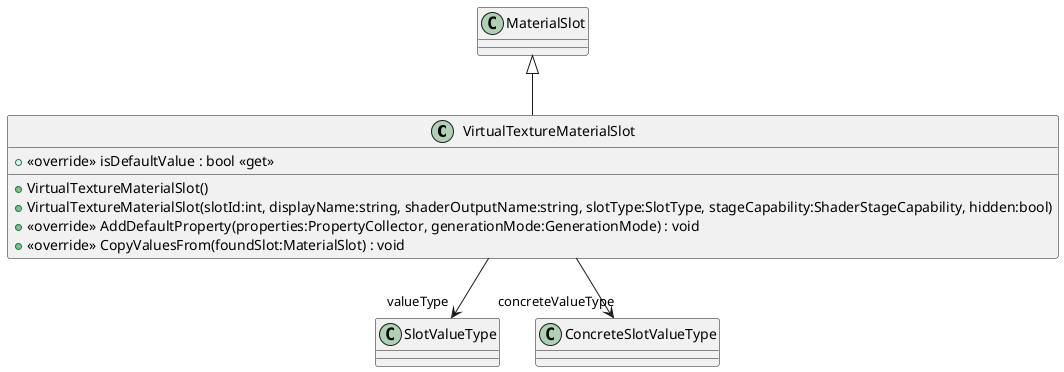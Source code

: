 @startuml
class VirtualTextureMaterialSlot {
    + VirtualTextureMaterialSlot()
    + VirtualTextureMaterialSlot(slotId:int, displayName:string, shaderOutputName:string, slotType:SlotType, stageCapability:ShaderStageCapability, hidden:bool)
    + <<override>> AddDefaultProperty(properties:PropertyCollector, generationMode:GenerationMode) : void
    + <<override>> CopyValuesFrom(foundSlot:MaterialSlot) : void
    + <<override>> isDefaultValue : bool <<get>>
}
MaterialSlot <|-- VirtualTextureMaterialSlot
VirtualTextureMaterialSlot --> "valueType" SlotValueType
VirtualTextureMaterialSlot --> "concreteValueType" ConcreteSlotValueType
@enduml

